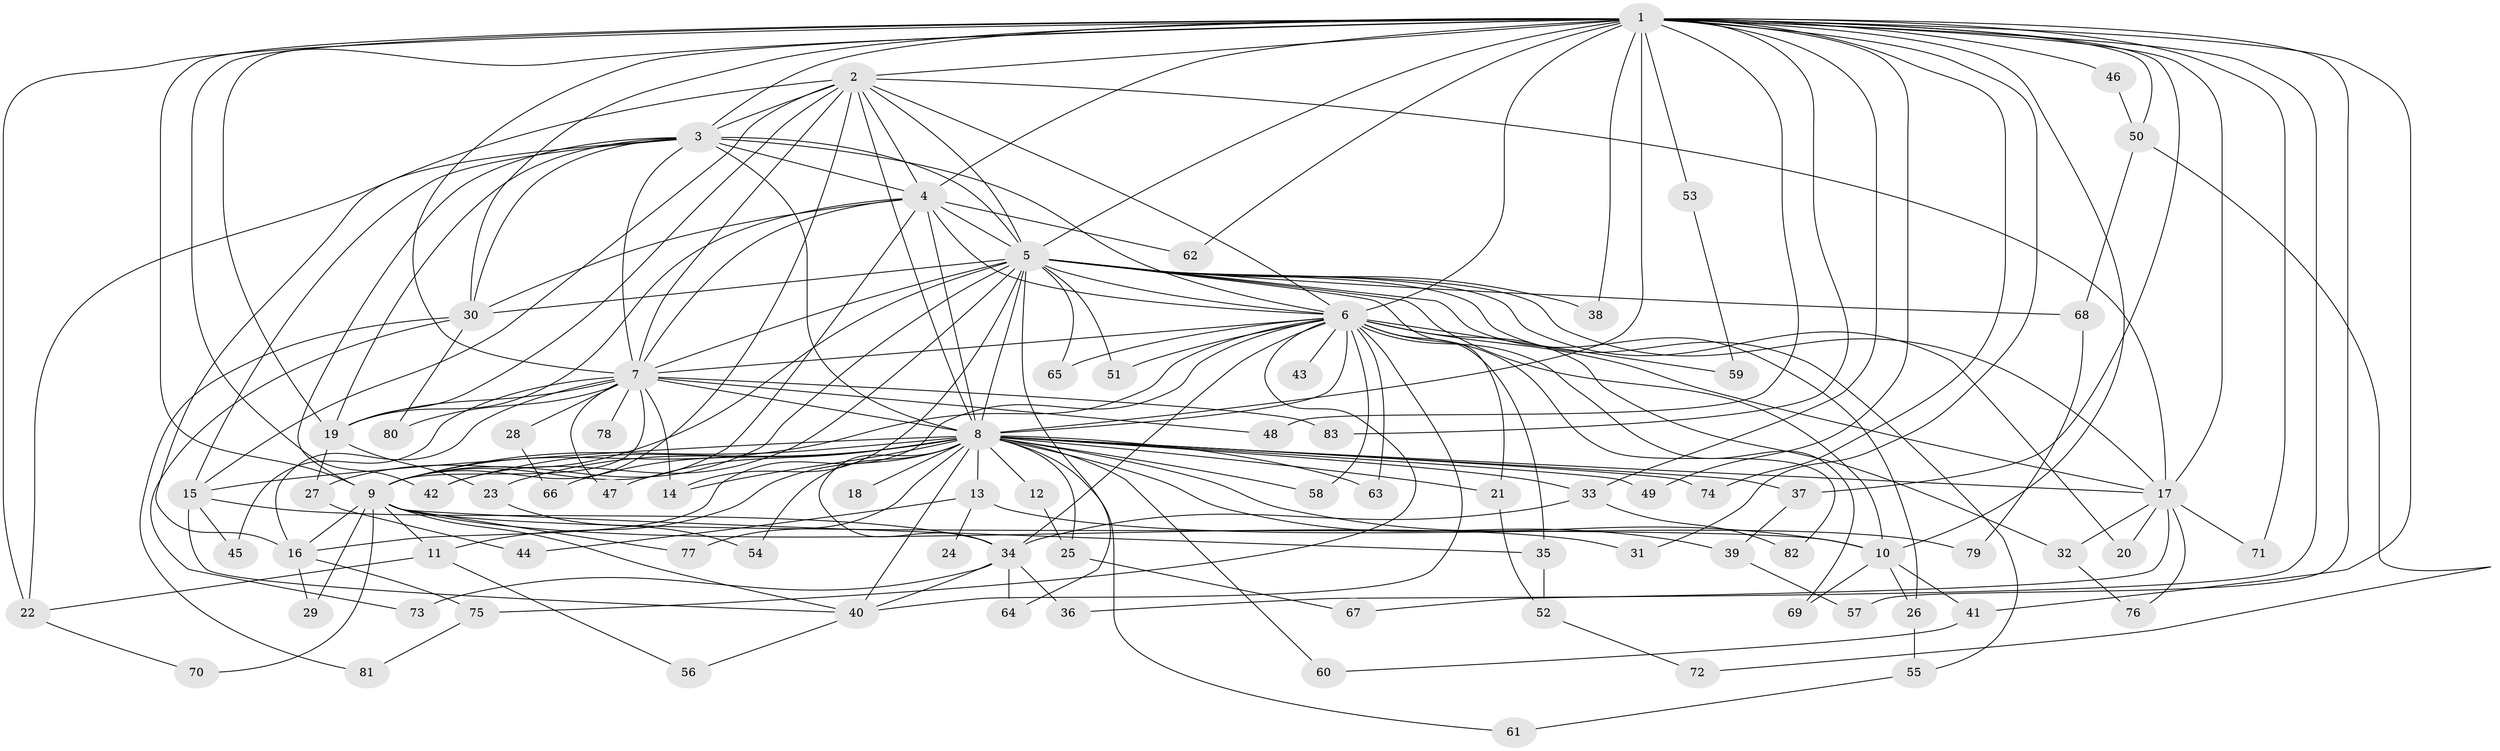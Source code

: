 // original degree distribution, {40: 0.007246376811594203, 15: 0.007246376811594203, 31: 0.007246376811594203, 14: 0.007246376811594203, 30: 0.007246376811594203, 28: 0.007246376811594203, 25: 0.014492753623188406, 20: 0.007246376811594203, 21: 0.007246376811594203, 3: 0.2463768115942029, 4: 0.07971014492753623, 5: 0.028985507246376812, 6: 0.028985507246376812, 2: 0.5289855072463768, 8: 0.007246376811594203, 9: 0.007246376811594203}
// Generated by graph-tools (version 1.1) at 2025/49/03/04/25 22:49:36]
// undirected, 83 vertices, 196 edges
graph export_dot {
  node [color=gray90,style=filled];
  1;
  2;
  3;
  4;
  5;
  6;
  7;
  8;
  9;
  10;
  11;
  12;
  13;
  14;
  15;
  16;
  17;
  18;
  19;
  20;
  21;
  22;
  23;
  24;
  25;
  26;
  27;
  28;
  29;
  30;
  31;
  32;
  33;
  34;
  35;
  36;
  37;
  38;
  39;
  40;
  41;
  42;
  43;
  44;
  45;
  46;
  47;
  48;
  49;
  50;
  51;
  52;
  53;
  54;
  55;
  56;
  57;
  58;
  59;
  60;
  61;
  62;
  63;
  64;
  65;
  66;
  67;
  68;
  69;
  70;
  71;
  72;
  73;
  74;
  75;
  76;
  77;
  78;
  79;
  80;
  81;
  82;
  83;
  1 -- 2 [weight=1.0];
  1 -- 3 [weight=1.0];
  1 -- 4 [weight=2.0];
  1 -- 5 [weight=2.0];
  1 -- 6 [weight=2.0];
  1 -- 7 [weight=1.0];
  1 -- 8 [weight=5.0];
  1 -- 9 [weight=2.0];
  1 -- 10 [weight=1.0];
  1 -- 17 [weight=1.0];
  1 -- 19 [weight=1.0];
  1 -- 22 [weight=1.0];
  1 -- 30 [weight=1.0];
  1 -- 31 [weight=1.0];
  1 -- 33 [weight=1.0];
  1 -- 36 [weight=1.0];
  1 -- 37 [weight=1.0];
  1 -- 38 [weight=1.0];
  1 -- 41 [weight=1.0];
  1 -- 42 [weight=1.0];
  1 -- 46 [weight=1.0];
  1 -- 48 [weight=1.0];
  1 -- 49 [weight=1.0];
  1 -- 50 [weight=1.0];
  1 -- 53 [weight=1.0];
  1 -- 57 [weight=1.0];
  1 -- 62 [weight=1.0];
  1 -- 71 [weight=1.0];
  1 -- 74 [weight=1.0];
  1 -- 83 [weight=1.0];
  2 -- 3 [weight=1.0];
  2 -- 4 [weight=1.0];
  2 -- 5 [weight=1.0];
  2 -- 6 [weight=1.0];
  2 -- 7 [weight=2.0];
  2 -- 8 [weight=3.0];
  2 -- 9 [weight=1.0];
  2 -- 15 [weight=1.0];
  2 -- 17 [weight=1.0];
  2 -- 19 [weight=1.0];
  2 -- 22 [weight=2.0];
  3 -- 4 [weight=2.0];
  3 -- 5 [weight=1.0];
  3 -- 6 [weight=1.0];
  3 -- 7 [weight=1.0];
  3 -- 8 [weight=19.0];
  3 -- 9 [weight=1.0];
  3 -- 15 [weight=1.0];
  3 -- 16 [weight=1.0];
  3 -- 19 [weight=1.0];
  3 -- 30 [weight=1.0];
  4 -- 5 [weight=2.0];
  4 -- 6 [weight=1.0];
  4 -- 7 [weight=1.0];
  4 -- 8 [weight=2.0];
  4 -- 9 [weight=2.0];
  4 -- 19 [weight=1.0];
  4 -- 30 [weight=1.0];
  4 -- 62 [weight=1.0];
  5 -- 6 [weight=1.0];
  5 -- 7 [weight=2.0];
  5 -- 8 [weight=5.0];
  5 -- 9 [weight=1.0];
  5 -- 10 [weight=1.0];
  5 -- 14 [weight=1.0];
  5 -- 17 [weight=1.0];
  5 -- 20 [weight=1.0];
  5 -- 21 [weight=1.0];
  5 -- 26 [weight=1.0];
  5 -- 27 [weight=1.0];
  5 -- 30 [weight=1.0];
  5 -- 38 [weight=1.0];
  5 -- 42 [weight=1.0];
  5 -- 51 [weight=1.0];
  5 -- 55 [weight=1.0];
  5 -- 64 [weight=1.0];
  5 -- 65 [weight=1.0];
  5 -- 68 [weight=1.0];
  6 -- 7 [weight=1.0];
  6 -- 8 [weight=4.0];
  6 -- 9 [weight=1.0];
  6 -- 16 [weight=1.0];
  6 -- 17 [weight=1.0];
  6 -- 32 [weight=1.0];
  6 -- 34 [weight=1.0];
  6 -- 35 [weight=1.0];
  6 -- 40 [weight=1.0];
  6 -- 43 [weight=1.0];
  6 -- 51 [weight=1.0];
  6 -- 58 [weight=1.0];
  6 -- 59 [weight=1.0];
  6 -- 63 [weight=1.0];
  6 -- 65 [weight=1.0];
  6 -- 69 [weight=1.0];
  6 -- 75 [weight=1.0];
  6 -- 82 [weight=1.0];
  7 -- 8 [weight=3.0];
  7 -- 9 [weight=3.0];
  7 -- 14 [weight=1.0];
  7 -- 16 [weight=1.0];
  7 -- 19 [weight=1.0];
  7 -- 28 [weight=1.0];
  7 -- 45 [weight=1.0];
  7 -- 47 [weight=1.0];
  7 -- 48 [weight=1.0];
  7 -- 78 [weight=1.0];
  7 -- 80 [weight=1.0];
  7 -- 83 [weight=1.0];
  8 -- 9 [weight=2.0];
  8 -- 10 [weight=2.0];
  8 -- 11 [weight=1.0];
  8 -- 12 [weight=4.0];
  8 -- 13 [weight=1.0];
  8 -- 14 [weight=1.0];
  8 -- 15 [weight=4.0];
  8 -- 17 [weight=1.0];
  8 -- 18 [weight=1.0];
  8 -- 21 [weight=1.0];
  8 -- 23 [weight=1.0];
  8 -- 25 [weight=1.0];
  8 -- 33 [weight=2.0];
  8 -- 34 [weight=4.0];
  8 -- 37 [weight=1.0];
  8 -- 39 [weight=1.0];
  8 -- 40 [weight=1.0];
  8 -- 42 [weight=1.0];
  8 -- 47 [weight=1.0];
  8 -- 49 [weight=1.0];
  8 -- 54 [weight=1.0];
  8 -- 58 [weight=1.0];
  8 -- 60 [weight=1.0];
  8 -- 61 [weight=1.0];
  8 -- 63 [weight=1.0];
  8 -- 66 [weight=1.0];
  8 -- 74 [weight=1.0];
  8 -- 77 [weight=1.0];
  9 -- 10 [weight=1.0];
  9 -- 11 [weight=1.0];
  9 -- 16 [weight=1.0];
  9 -- 29 [weight=1.0];
  9 -- 31 [weight=1.0];
  9 -- 35 [weight=1.0];
  9 -- 40 [weight=1.0];
  9 -- 70 [weight=1.0];
  9 -- 77 [weight=1.0];
  10 -- 26 [weight=1.0];
  10 -- 41 [weight=1.0];
  10 -- 69 [weight=1.0];
  11 -- 22 [weight=1.0];
  11 -- 56 [weight=1.0];
  12 -- 25 [weight=1.0];
  13 -- 24 [weight=1.0];
  13 -- 44 [weight=1.0];
  13 -- 79 [weight=1.0];
  15 -- 34 [weight=1.0];
  15 -- 40 [weight=1.0];
  15 -- 45 [weight=1.0];
  16 -- 29 [weight=1.0];
  16 -- 75 [weight=1.0];
  17 -- 20 [weight=1.0];
  17 -- 32 [weight=1.0];
  17 -- 67 [weight=1.0];
  17 -- 71 [weight=1.0];
  17 -- 76 [weight=1.0];
  19 -- 23 [weight=1.0];
  19 -- 27 [weight=1.0];
  21 -- 52 [weight=1.0];
  22 -- 70 [weight=1.0];
  23 -- 54 [weight=1.0];
  25 -- 67 [weight=1.0];
  26 -- 55 [weight=1.0];
  27 -- 44 [weight=1.0];
  28 -- 66 [weight=1.0];
  30 -- 73 [weight=1.0];
  30 -- 80 [weight=1.0];
  30 -- 81 [weight=1.0];
  32 -- 76 [weight=1.0];
  33 -- 34 [weight=1.0];
  33 -- 82 [weight=1.0];
  34 -- 36 [weight=1.0];
  34 -- 40 [weight=1.0];
  34 -- 64 [weight=1.0];
  34 -- 73 [weight=1.0];
  35 -- 52 [weight=1.0];
  37 -- 39 [weight=1.0];
  39 -- 57 [weight=1.0];
  40 -- 56 [weight=1.0];
  41 -- 60 [weight=1.0];
  46 -- 50 [weight=1.0];
  50 -- 68 [weight=1.0];
  50 -- 72 [weight=1.0];
  52 -- 72 [weight=1.0];
  53 -- 59 [weight=1.0];
  55 -- 61 [weight=1.0];
  68 -- 79 [weight=1.0];
  75 -- 81 [weight=1.0];
}
